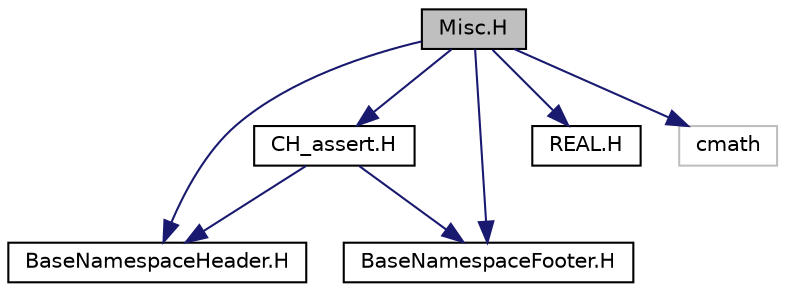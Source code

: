digraph "Misc.H"
{
  edge [fontname="Helvetica",fontsize="10",labelfontname="Helvetica",labelfontsize="10"];
  node [fontname="Helvetica",fontsize="10",shape=record];
  Node0 [label="Misc.H",height=0.2,width=0.4,color="black", fillcolor="grey75", style="filled", fontcolor="black"];
  Node0 -> Node1 [color="midnightblue",fontsize="10",style="solid",fontname="Helvetica"];
  Node1 [label="CH_assert.H",height=0.2,width=0.4,color="black", fillcolor="white", style="filled",URL="$CH__assert_8H.html"];
  Node1 -> Node2 [color="midnightblue",fontsize="10",style="solid",fontname="Helvetica"];
  Node2 [label="BaseNamespaceHeader.H",height=0.2,width=0.4,color="black", fillcolor="white", style="filled",URL="$BaseNamespaceHeader_8H.html"];
  Node1 -> Node3 [color="midnightblue",fontsize="10",style="solid",fontname="Helvetica"];
  Node3 [label="BaseNamespaceFooter.H",height=0.2,width=0.4,color="black", fillcolor="white", style="filled",URL="$BaseNamespaceFooter_8H.html"];
  Node0 -> Node4 [color="midnightblue",fontsize="10",style="solid",fontname="Helvetica"];
  Node4 [label="REAL.H",height=0.2,width=0.4,color="black", fillcolor="white", style="filled",URL="$REAL_8H.html"];
  Node0 -> Node5 [color="midnightblue",fontsize="10",style="solid",fontname="Helvetica"];
  Node5 [label="cmath",height=0.2,width=0.4,color="grey75", fillcolor="white", style="filled"];
  Node0 -> Node2 [color="midnightblue",fontsize="10",style="solid",fontname="Helvetica"];
  Node0 -> Node3 [color="midnightblue",fontsize="10",style="solid",fontname="Helvetica"];
}
